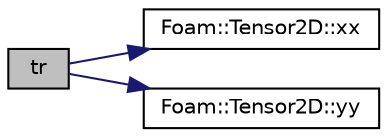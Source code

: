 digraph "tr"
{
  bgcolor="transparent";
  edge [fontname="Helvetica",fontsize="10",labelfontname="Helvetica",labelfontsize="10"];
  node [fontname="Helvetica",fontsize="10",shape=record];
  rankdir="LR";
  Node141784 [label="tr",height=0.2,width=0.4,color="black", fillcolor="grey75", style="filled", fontcolor="black"];
  Node141784 -> Node141785 [color="midnightblue",fontsize="10",style="solid",fontname="Helvetica"];
  Node141785 [label="Foam::Tensor2D::xx",height=0.2,width=0.4,color="black",URL="$a29701.html#a1b97c7c1ed81b4fb23da8dcb71a8cd2a"];
  Node141784 -> Node141786 [color="midnightblue",fontsize="10",style="solid",fontname="Helvetica"];
  Node141786 [label="Foam::Tensor2D::yy",height=0.2,width=0.4,color="black",URL="$a29701.html#aba9d77023a5662b9c2d3639d5de555a0"];
}
